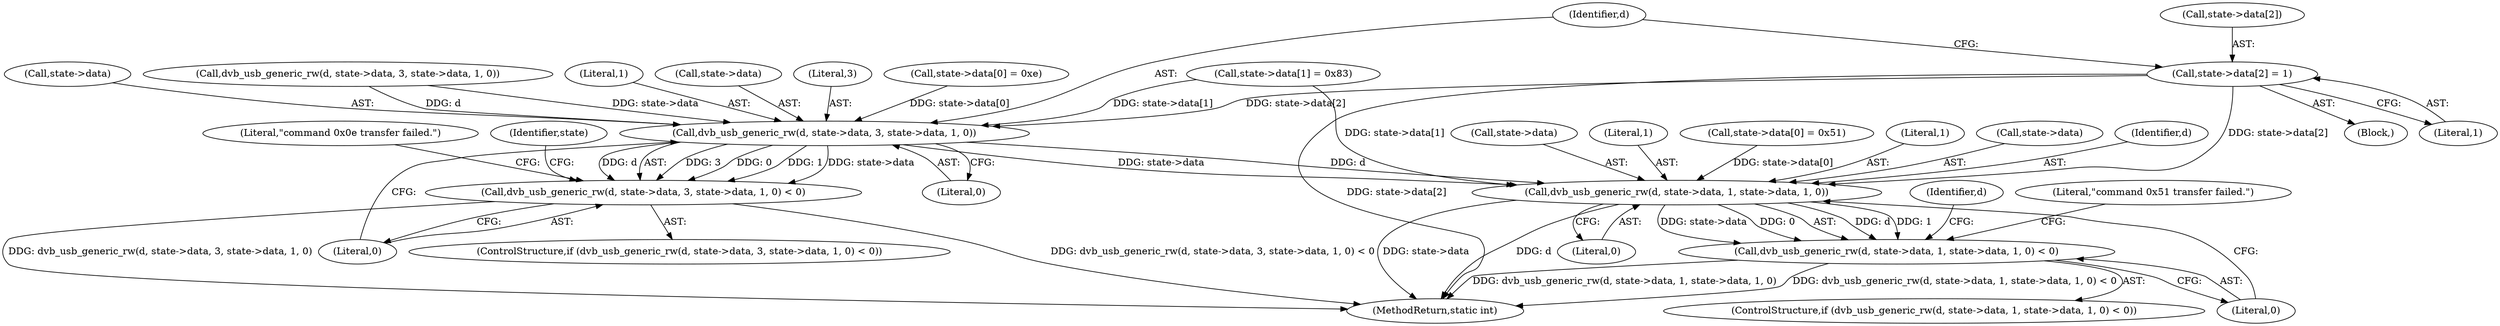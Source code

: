 digraph "0_linux_606142af57dad981b78707234cfbd15f9f7b7125_0@pointer" {
"1000247" [label="(Call,state->data[2] = 1)"];
"1000256" [label="(Call,dvb_usb_generic_rw(d, state->data, 3, state->data, 1, 0))"];
"1000255" [label="(Call,dvb_usb_generic_rw(d, state->data, 3, state->data, 1, 0) < 0)"];
"1000279" [label="(Call,dvb_usb_generic_rw(d, state->data, 1, state->data, 1, 0))"];
"1000278" [label="(Call,dvb_usb_generic_rw(d, state->data, 1, state->data, 1, 0) < 0)"];
"1000285" [label="(Call,state->data)"];
"1000265" [label="(Literal,1)"];
"1000247" [label="(Call,state->data[2] = 1)"];
"1000277" [label="(ControlStructure,if (dvb_usb_generic_rw(d, state->data, 1, state->data, 1, 0) < 0))"];
"1000102" [label="(Block,)"];
"1000279" [label="(Call,dvb_usb_generic_rw(d, state->data, 1, state->data, 1, 0))"];
"1000219" [label="(Call,dvb_usb_generic_rw(d, state->data, 3, state->data, 1, 0))"];
"1000267" [label="(Literal,0)"];
"1000278" [label="(Call,dvb_usb_generic_rw(d, state->data, 1, state->data, 1, 0) < 0)"];
"1000288" [label="(Literal,1)"];
"1000266" [label="(Literal,0)"];
"1000270" [label="(Call,state->data[0] = 0x51)"];
"1000253" [label="(Literal,1)"];
"1000256" [label="(Call,dvb_usb_generic_rw(d, state->data, 3, state->data, 1, 0))"];
"1000240" [label="(Call,state->data[1] = 0x83)"];
"1000258" [label="(Call,state->data)"];
"1000284" [label="(Literal,1)"];
"1000255" [label="(Call,dvb_usb_generic_rw(d, state->data, 3, state->data, 1, 0) < 0)"];
"1000254" [label="(ControlStructure,if (dvb_usb_generic_rw(d, state->data, 3, state->data, 1, 0) < 0))"];
"1000262" [label="(Call,state->data)"];
"1000257" [label="(Identifier,d)"];
"1000281" [label="(Call,state->data)"];
"1000269" [label="(Literal,\"command 0x0e transfer failed.\")"];
"1000353" [label="(MethodReturn,static int)"];
"1000273" [label="(Identifier,state)"];
"1000280" [label="(Identifier,d)"];
"1000289" [label="(Literal,0)"];
"1000261" [label="(Literal,3)"];
"1000233" [label="(Call,state->data[0] = 0xe)"];
"1000296" [label="(Identifier,d)"];
"1000248" [label="(Call,state->data[2])"];
"1000292" [label="(Literal,\"command 0x51 transfer failed.\")"];
"1000290" [label="(Literal,0)"];
"1000247" -> "1000102"  [label="AST: "];
"1000247" -> "1000253"  [label="CFG: "];
"1000248" -> "1000247"  [label="AST: "];
"1000253" -> "1000247"  [label="AST: "];
"1000257" -> "1000247"  [label="CFG: "];
"1000247" -> "1000353"  [label="DDG: state->data[2]"];
"1000247" -> "1000256"  [label="DDG: state->data[2]"];
"1000247" -> "1000279"  [label="DDG: state->data[2]"];
"1000256" -> "1000255"  [label="AST: "];
"1000256" -> "1000266"  [label="CFG: "];
"1000257" -> "1000256"  [label="AST: "];
"1000258" -> "1000256"  [label="AST: "];
"1000261" -> "1000256"  [label="AST: "];
"1000262" -> "1000256"  [label="AST: "];
"1000265" -> "1000256"  [label="AST: "];
"1000266" -> "1000256"  [label="AST: "];
"1000267" -> "1000256"  [label="CFG: "];
"1000256" -> "1000255"  [label="DDG: 3"];
"1000256" -> "1000255"  [label="DDG: 0"];
"1000256" -> "1000255"  [label="DDG: 1"];
"1000256" -> "1000255"  [label="DDG: state->data"];
"1000256" -> "1000255"  [label="DDG: d"];
"1000219" -> "1000256"  [label="DDG: d"];
"1000219" -> "1000256"  [label="DDG: state->data"];
"1000233" -> "1000256"  [label="DDG: state->data[0]"];
"1000240" -> "1000256"  [label="DDG: state->data[1]"];
"1000256" -> "1000279"  [label="DDG: d"];
"1000256" -> "1000279"  [label="DDG: state->data"];
"1000255" -> "1000254"  [label="AST: "];
"1000255" -> "1000267"  [label="CFG: "];
"1000267" -> "1000255"  [label="AST: "];
"1000269" -> "1000255"  [label="CFG: "];
"1000273" -> "1000255"  [label="CFG: "];
"1000255" -> "1000353"  [label="DDG: dvb_usb_generic_rw(d, state->data, 3, state->data, 1, 0)"];
"1000255" -> "1000353"  [label="DDG: dvb_usb_generic_rw(d, state->data, 3, state->data, 1, 0) < 0"];
"1000279" -> "1000278"  [label="AST: "];
"1000279" -> "1000289"  [label="CFG: "];
"1000280" -> "1000279"  [label="AST: "];
"1000281" -> "1000279"  [label="AST: "];
"1000284" -> "1000279"  [label="AST: "];
"1000285" -> "1000279"  [label="AST: "];
"1000288" -> "1000279"  [label="AST: "];
"1000289" -> "1000279"  [label="AST: "];
"1000290" -> "1000279"  [label="CFG: "];
"1000279" -> "1000353"  [label="DDG: d"];
"1000279" -> "1000353"  [label="DDG: state->data"];
"1000279" -> "1000278"  [label="DDG: d"];
"1000279" -> "1000278"  [label="DDG: 1"];
"1000279" -> "1000278"  [label="DDG: state->data"];
"1000279" -> "1000278"  [label="DDG: 0"];
"1000240" -> "1000279"  [label="DDG: state->data[1]"];
"1000270" -> "1000279"  [label="DDG: state->data[0]"];
"1000278" -> "1000277"  [label="AST: "];
"1000278" -> "1000290"  [label="CFG: "];
"1000290" -> "1000278"  [label="AST: "];
"1000292" -> "1000278"  [label="CFG: "];
"1000296" -> "1000278"  [label="CFG: "];
"1000278" -> "1000353"  [label="DDG: dvb_usb_generic_rw(d, state->data, 1, state->data, 1, 0) < 0"];
"1000278" -> "1000353"  [label="DDG: dvb_usb_generic_rw(d, state->data, 1, state->data, 1, 0)"];
}
